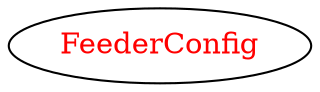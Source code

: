 digraph dependencyGraph {
 concentrate=true;
 ranksep="2.0";
 rankdir="LR"; 
 splines="ortho";
"FeederConfig" [fontcolor="red"];
}